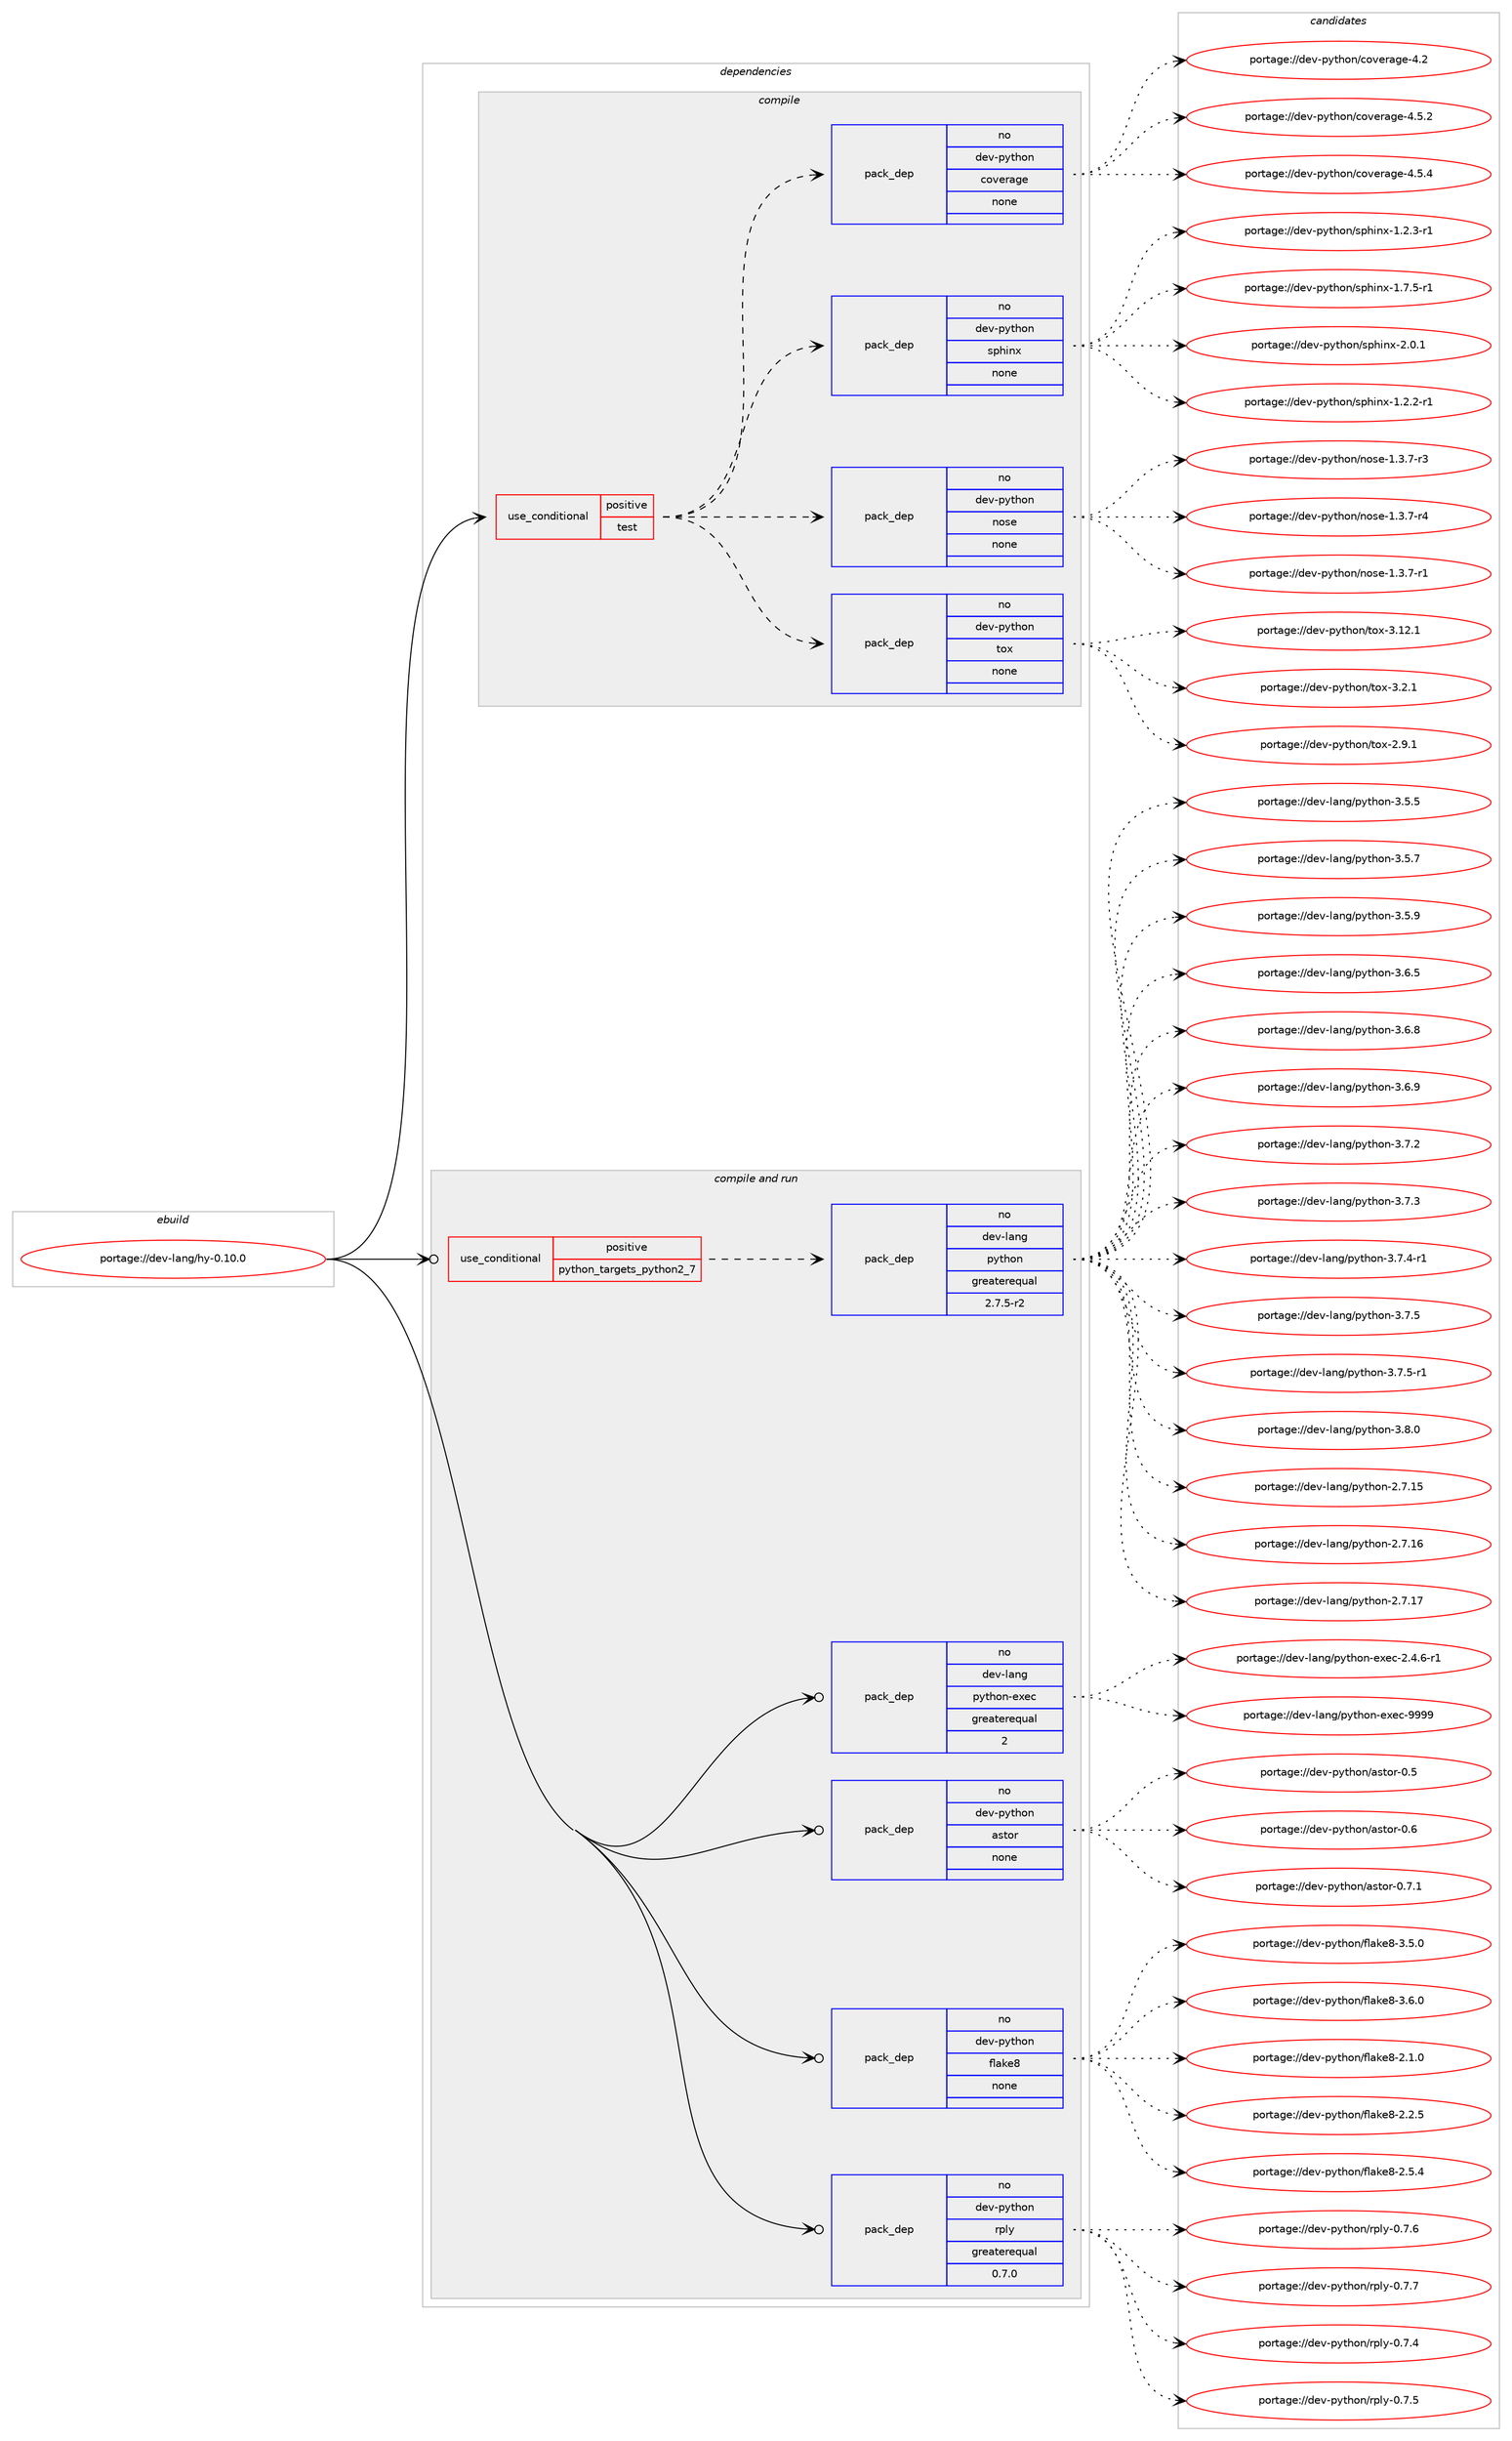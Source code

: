 digraph prolog {

# *************
# Graph options
# *************

newrank=true;
concentrate=true;
compound=true;
graph [rankdir=LR,fontname=Helvetica,fontsize=10,ranksep=1.5];#, ranksep=2.5, nodesep=0.2];
edge  [arrowhead=vee];
node  [fontname=Helvetica,fontsize=10];

# **********
# The ebuild
# **********

subgraph cluster_leftcol {
color=gray;
rank=same;
label=<<i>ebuild</i>>;
id [label="portage://dev-lang/hy-0.10.0", color=red, width=4, href="../dev-lang/hy-0.10.0.svg"];
}

# ****************
# The dependencies
# ****************

subgraph cluster_midcol {
color=gray;
label=<<i>dependencies</i>>;
subgraph cluster_compile {
fillcolor="#eeeeee";
style=filled;
label=<<i>compile</i>>;
subgraph cond19268 {
dependency93672 [label=<<TABLE BORDER="0" CELLBORDER="1" CELLSPACING="0" CELLPADDING="4"><TR><TD ROWSPAN="3" CELLPADDING="10">use_conditional</TD></TR><TR><TD>positive</TD></TR><TR><TD>test</TD></TR></TABLE>>, shape=none, color=red];
subgraph pack71651 {
dependency93673 [label=<<TABLE BORDER="0" CELLBORDER="1" CELLSPACING="0" CELLPADDING="4" WIDTH="220"><TR><TD ROWSPAN="6" CELLPADDING="30">pack_dep</TD></TR><TR><TD WIDTH="110">no</TD></TR><TR><TD>dev-python</TD></TR><TR><TD>tox</TD></TR><TR><TD>none</TD></TR><TR><TD></TD></TR></TABLE>>, shape=none, color=blue];
}
dependency93672:e -> dependency93673:w [weight=20,style="dashed",arrowhead="vee"];
subgraph pack71652 {
dependency93674 [label=<<TABLE BORDER="0" CELLBORDER="1" CELLSPACING="0" CELLPADDING="4" WIDTH="220"><TR><TD ROWSPAN="6" CELLPADDING="30">pack_dep</TD></TR><TR><TD WIDTH="110">no</TD></TR><TR><TD>dev-python</TD></TR><TR><TD>nose</TD></TR><TR><TD>none</TD></TR><TR><TD></TD></TR></TABLE>>, shape=none, color=blue];
}
dependency93672:e -> dependency93674:w [weight=20,style="dashed",arrowhead="vee"];
subgraph pack71653 {
dependency93675 [label=<<TABLE BORDER="0" CELLBORDER="1" CELLSPACING="0" CELLPADDING="4" WIDTH="220"><TR><TD ROWSPAN="6" CELLPADDING="30">pack_dep</TD></TR><TR><TD WIDTH="110">no</TD></TR><TR><TD>dev-python</TD></TR><TR><TD>sphinx</TD></TR><TR><TD>none</TD></TR><TR><TD></TD></TR></TABLE>>, shape=none, color=blue];
}
dependency93672:e -> dependency93675:w [weight=20,style="dashed",arrowhead="vee"];
subgraph pack71654 {
dependency93676 [label=<<TABLE BORDER="0" CELLBORDER="1" CELLSPACING="0" CELLPADDING="4" WIDTH="220"><TR><TD ROWSPAN="6" CELLPADDING="30">pack_dep</TD></TR><TR><TD WIDTH="110">no</TD></TR><TR><TD>dev-python</TD></TR><TR><TD>coverage</TD></TR><TR><TD>none</TD></TR><TR><TD></TD></TR></TABLE>>, shape=none, color=blue];
}
dependency93672:e -> dependency93676:w [weight=20,style="dashed",arrowhead="vee"];
}
id:e -> dependency93672:w [weight=20,style="solid",arrowhead="vee"];
}
subgraph cluster_compileandrun {
fillcolor="#eeeeee";
style=filled;
label=<<i>compile and run</i>>;
subgraph cond19269 {
dependency93677 [label=<<TABLE BORDER="0" CELLBORDER="1" CELLSPACING="0" CELLPADDING="4"><TR><TD ROWSPAN="3" CELLPADDING="10">use_conditional</TD></TR><TR><TD>positive</TD></TR><TR><TD>python_targets_python2_7</TD></TR></TABLE>>, shape=none, color=red];
subgraph pack71655 {
dependency93678 [label=<<TABLE BORDER="0" CELLBORDER="1" CELLSPACING="0" CELLPADDING="4" WIDTH="220"><TR><TD ROWSPAN="6" CELLPADDING="30">pack_dep</TD></TR><TR><TD WIDTH="110">no</TD></TR><TR><TD>dev-lang</TD></TR><TR><TD>python</TD></TR><TR><TD>greaterequal</TD></TR><TR><TD>2.7.5-r2</TD></TR></TABLE>>, shape=none, color=blue];
}
dependency93677:e -> dependency93678:w [weight=20,style="dashed",arrowhead="vee"];
}
id:e -> dependency93677:w [weight=20,style="solid",arrowhead="odotvee"];
subgraph pack71656 {
dependency93679 [label=<<TABLE BORDER="0" CELLBORDER="1" CELLSPACING="0" CELLPADDING="4" WIDTH="220"><TR><TD ROWSPAN="6" CELLPADDING="30">pack_dep</TD></TR><TR><TD WIDTH="110">no</TD></TR><TR><TD>dev-lang</TD></TR><TR><TD>python-exec</TD></TR><TR><TD>greaterequal</TD></TR><TR><TD>2</TD></TR></TABLE>>, shape=none, color=blue];
}
id:e -> dependency93679:w [weight=20,style="solid",arrowhead="odotvee"];
subgraph pack71657 {
dependency93680 [label=<<TABLE BORDER="0" CELLBORDER="1" CELLSPACING="0" CELLPADDING="4" WIDTH="220"><TR><TD ROWSPAN="6" CELLPADDING="30">pack_dep</TD></TR><TR><TD WIDTH="110">no</TD></TR><TR><TD>dev-python</TD></TR><TR><TD>astor</TD></TR><TR><TD>none</TD></TR><TR><TD></TD></TR></TABLE>>, shape=none, color=blue];
}
id:e -> dependency93680:w [weight=20,style="solid",arrowhead="odotvee"];
subgraph pack71658 {
dependency93681 [label=<<TABLE BORDER="0" CELLBORDER="1" CELLSPACING="0" CELLPADDING="4" WIDTH="220"><TR><TD ROWSPAN="6" CELLPADDING="30">pack_dep</TD></TR><TR><TD WIDTH="110">no</TD></TR><TR><TD>dev-python</TD></TR><TR><TD>flake8</TD></TR><TR><TD>none</TD></TR><TR><TD></TD></TR></TABLE>>, shape=none, color=blue];
}
id:e -> dependency93681:w [weight=20,style="solid",arrowhead="odotvee"];
subgraph pack71659 {
dependency93682 [label=<<TABLE BORDER="0" CELLBORDER="1" CELLSPACING="0" CELLPADDING="4" WIDTH="220"><TR><TD ROWSPAN="6" CELLPADDING="30">pack_dep</TD></TR><TR><TD WIDTH="110">no</TD></TR><TR><TD>dev-python</TD></TR><TR><TD>rply</TD></TR><TR><TD>greaterequal</TD></TR><TR><TD>0.7.0</TD></TR></TABLE>>, shape=none, color=blue];
}
id:e -> dependency93682:w [weight=20,style="solid",arrowhead="odotvee"];
}
subgraph cluster_run {
fillcolor="#eeeeee";
style=filled;
label=<<i>run</i>>;
}
}

# **************
# The candidates
# **************

subgraph cluster_choices {
rank=same;
color=gray;
label=<<i>candidates</i>>;

subgraph choice71651 {
color=black;
nodesep=1;
choiceportage1001011184511212111610411111047116111120455046574649 [label="portage://dev-python/tox-2.9.1", color=red, width=4,href="../dev-python/tox-2.9.1.svg"];
choiceportage100101118451121211161041111104711611112045514649504649 [label="portage://dev-python/tox-3.12.1", color=red, width=4,href="../dev-python/tox-3.12.1.svg"];
choiceportage1001011184511212111610411111047116111120455146504649 [label="portage://dev-python/tox-3.2.1", color=red, width=4,href="../dev-python/tox-3.2.1.svg"];
dependency93673:e -> choiceportage1001011184511212111610411111047116111120455046574649:w [style=dotted,weight="100"];
dependency93673:e -> choiceportage100101118451121211161041111104711611112045514649504649:w [style=dotted,weight="100"];
dependency93673:e -> choiceportage1001011184511212111610411111047116111120455146504649:w [style=dotted,weight="100"];
}
subgraph choice71652 {
color=black;
nodesep=1;
choiceportage10010111845112121116104111110471101111151014549465146554511449 [label="portage://dev-python/nose-1.3.7-r1", color=red, width=4,href="../dev-python/nose-1.3.7-r1.svg"];
choiceportage10010111845112121116104111110471101111151014549465146554511451 [label="portage://dev-python/nose-1.3.7-r3", color=red, width=4,href="../dev-python/nose-1.3.7-r3.svg"];
choiceportage10010111845112121116104111110471101111151014549465146554511452 [label="portage://dev-python/nose-1.3.7-r4", color=red, width=4,href="../dev-python/nose-1.3.7-r4.svg"];
dependency93674:e -> choiceportage10010111845112121116104111110471101111151014549465146554511449:w [style=dotted,weight="100"];
dependency93674:e -> choiceportage10010111845112121116104111110471101111151014549465146554511451:w [style=dotted,weight="100"];
dependency93674:e -> choiceportage10010111845112121116104111110471101111151014549465146554511452:w [style=dotted,weight="100"];
}
subgraph choice71653 {
color=black;
nodesep=1;
choiceportage10010111845112121116104111110471151121041051101204549465046504511449 [label="portage://dev-python/sphinx-1.2.2-r1", color=red, width=4,href="../dev-python/sphinx-1.2.2-r1.svg"];
choiceportage10010111845112121116104111110471151121041051101204549465046514511449 [label="portage://dev-python/sphinx-1.2.3-r1", color=red, width=4,href="../dev-python/sphinx-1.2.3-r1.svg"];
choiceportage10010111845112121116104111110471151121041051101204549465546534511449 [label="portage://dev-python/sphinx-1.7.5-r1", color=red, width=4,href="../dev-python/sphinx-1.7.5-r1.svg"];
choiceportage1001011184511212111610411111047115112104105110120455046484649 [label="portage://dev-python/sphinx-2.0.1", color=red, width=4,href="../dev-python/sphinx-2.0.1.svg"];
dependency93675:e -> choiceportage10010111845112121116104111110471151121041051101204549465046504511449:w [style=dotted,weight="100"];
dependency93675:e -> choiceportage10010111845112121116104111110471151121041051101204549465046514511449:w [style=dotted,weight="100"];
dependency93675:e -> choiceportage10010111845112121116104111110471151121041051101204549465546534511449:w [style=dotted,weight="100"];
dependency93675:e -> choiceportage1001011184511212111610411111047115112104105110120455046484649:w [style=dotted,weight="100"];
}
subgraph choice71654 {
color=black;
nodesep=1;
choiceportage1001011184511212111610411111047991111181011149710310145524650 [label="portage://dev-python/coverage-4.2", color=red, width=4,href="../dev-python/coverage-4.2.svg"];
choiceportage10010111845112121116104111110479911111810111497103101455246534650 [label="portage://dev-python/coverage-4.5.2", color=red, width=4,href="../dev-python/coverage-4.5.2.svg"];
choiceportage10010111845112121116104111110479911111810111497103101455246534652 [label="portage://dev-python/coverage-4.5.4", color=red, width=4,href="../dev-python/coverage-4.5.4.svg"];
dependency93676:e -> choiceportage1001011184511212111610411111047991111181011149710310145524650:w [style=dotted,weight="100"];
dependency93676:e -> choiceportage10010111845112121116104111110479911111810111497103101455246534650:w [style=dotted,weight="100"];
dependency93676:e -> choiceportage10010111845112121116104111110479911111810111497103101455246534652:w [style=dotted,weight="100"];
}
subgraph choice71655 {
color=black;
nodesep=1;
choiceportage10010111845108971101034711212111610411111045504655464953 [label="portage://dev-lang/python-2.7.15", color=red, width=4,href="../dev-lang/python-2.7.15.svg"];
choiceportage10010111845108971101034711212111610411111045504655464954 [label="portage://dev-lang/python-2.7.16", color=red, width=4,href="../dev-lang/python-2.7.16.svg"];
choiceportage10010111845108971101034711212111610411111045504655464955 [label="portage://dev-lang/python-2.7.17", color=red, width=4,href="../dev-lang/python-2.7.17.svg"];
choiceportage100101118451089711010347112121116104111110455146534653 [label="portage://dev-lang/python-3.5.5", color=red, width=4,href="../dev-lang/python-3.5.5.svg"];
choiceportage100101118451089711010347112121116104111110455146534655 [label="portage://dev-lang/python-3.5.7", color=red, width=4,href="../dev-lang/python-3.5.7.svg"];
choiceportage100101118451089711010347112121116104111110455146534657 [label="portage://dev-lang/python-3.5.9", color=red, width=4,href="../dev-lang/python-3.5.9.svg"];
choiceportage100101118451089711010347112121116104111110455146544653 [label="portage://dev-lang/python-3.6.5", color=red, width=4,href="../dev-lang/python-3.6.5.svg"];
choiceportage100101118451089711010347112121116104111110455146544656 [label="portage://dev-lang/python-3.6.8", color=red, width=4,href="../dev-lang/python-3.6.8.svg"];
choiceportage100101118451089711010347112121116104111110455146544657 [label="portage://dev-lang/python-3.6.9", color=red, width=4,href="../dev-lang/python-3.6.9.svg"];
choiceportage100101118451089711010347112121116104111110455146554650 [label="portage://dev-lang/python-3.7.2", color=red, width=4,href="../dev-lang/python-3.7.2.svg"];
choiceportage100101118451089711010347112121116104111110455146554651 [label="portage://dev-lang/python-3.7.3", color=red, width=4,href="../dev-lang/python-3.7.3.svg"];
choiceportage1001011184510897110103471121211161041111104551465546524511449 [label="portage://dev-lang/python-3.7.4-r1", color=red, width=4,href="../dev-lang/python-3.7.4-r1.svg"];
choiceportage100101118451089711010347112121116104111110455146554653 [label="portage://dev-lang/python-3.7.5", color=red, width=4,href="../dev-lang/python-3.7.5.svg"];
choiceportage1001011184510897110103471121211161041111104551465546534511449 [label="portage://dev-lang/python-3.7.5-r1", color=red, width=4,href="../dev-lang/python-3.7.5-r1.svg"];
choiceportage100101118451089711010347112121116104111110455146564648 [label="portage://dev-lang/python-3.8.0", color=red, width=4,href="../dev-lang/python-3.8.0.svg"];
dependency93678:e -> choiceportage10010111845108971101034711212111610411111045504655464953:w [style=dotted,weight="100"];
dependency93678:e -> choiceportage10010111845108971101034711212111610411111045504655464954:w [style=dotted,weight="100"];
dependency93678:e -> choiceportage10010111845108971101034711212111610411111045504655464955:w [style=dotted,weight="100"];
dependency93678:e -> choiceportage100101118451089711010347112121116104111110455146534653:w [style=dotted,weight="100"];
dependency93678:e -> choiceportage100101118451089711010347112121116104111110455146534655:w [style=dotted,weight="100"];
dependency93678:e -> choiceportage100101118451089711010347112121116104111110455146534657:w [style=dotted,weight="100"];
dependency93678:e -> choiceportage100101118451089711010347112121116104111110455146544653:w [style=dotted,weight="100"];
dependency93678:e -> choiceportage100101118451089711010347112121116104111110455146544656:w [style=dotted,weight="100"];
dependency93678:e -> choiceportage100101118451089711010347112121116104111110455146544657:w [style=dotted,weight="100"];
dependency93678:e -> choiceportage100101118451089711010347112121116104111110455146554650:w [style=dotted,weight="100"];
dependency93678:e -> choiceportage100101118451089711010347112121116104111110455146554651:w [style=dotted,weight="100"];
dependency93678:e -> choiceportage1001011184510897110103471121211161041111104551465546524511449:w [style=dotted,weight="100"];
dependency93678:e -> choiceportage100101118451089711010347112121116104111110455146554653:w [style=dotted,weight="100"];
dependency93678:e -> choiceportage1001011184510897110103471121211161041111104551465546534511449:w [style=dotted,weight="100"];
dependency93678:e -> choiceportage100101118451089711010347112121116104111110455146564648:w [style=dotted,weight="100"];
}
subgraph choice71656 {
color=black;
nodesep=1;
choiceportage10010111845108971101034711212111610411111045101120101994550465246544511449 [label="portage://dev-lang/python-exec-2.4.6-r1", color=red, width=4,href="../dev-lang/python-exec-2.4.6-r1.svg"];
choiceportage10010111845108971101034711212111610411111045101120101994557575757 [label="portage://dev-lang/python-exec-9999", color=red, width=4,href="../dev-lang/python-exec-9999.svg"];
dependency93679:e -> choiceportage10010111845108971101034711212111610411111045101120101994550465246544511449:w [style=dotted,weight="100"];
dependency93679:e -> choiceportage10010111845108971101034711212111610411111045101120101994557575757:w [style=dotted,weight="100"];
}
subgraph choice71657 {
color=black;
nodesep=1;
choiceportage10010111845112121116104111110479711511611111445484653 [label="portage://dev-python/astor-0.5", color=red, width=4,href="../dev-python/astor-0.5.svg"];
choiceportage10010111845112121116104111110479711511611111445484654 [label="portage://dev-python/astor-0.6", color=red, width=4,href="../dev-python/astor-0.6.svg"];
choiceportage100101118451121211161041111104797115116111114454846554649 [label="portage://dev-python/astor-0.7.1", color=red, width=4,href="../dev-python/astor-0.7.1.svg"];
dependency93680:e -> choiceportage10010111845112121116104111110479711511611111445484653:w [style=dotted,weight="100"];
dependency93680:e -> choiceportage10010111845112121116104111110479711511611111445484654:w [style=dotted,weight="100"];
dependency93680:e -> choiceportage100101118451121211161041111104797115116111114454846554649:w [style=dotted,weight="100"];
}
subgraph choice71658 {
color=black;
nodesep=1;
choiceportage10010111845112121116104111110471021089710710156455046494648 [label="portage://dev-python/flake8-2.1.0", color=red, width=4,href="../dev-python/flake8-2.1.0.svg"];
choiceportage10010111845112121116104111110471021089710710156455046504653 [label="portage://dev-python/flake8-2.2.5", color=red, width=4,href="../dev-python/flake8-2.2.5.svg"];
choiceportage10010111845112121116104111110471021089710710156455046534652 [label="portage://dev-python/flake8-2.5.4", color=red, width=4,href="../dev-python/flake8-2.5.4.svg"];
choiceportage10010111845112121116104111110471021089710710156455146534648 [label="portage://dev-python/flake8-3.5.0", color=red, width=4,href="../dev-python/flake8-3.5.0.svg"];
choiceportage10010111845112121116104111110471021089710710156455146544648 [label="portage://dev-python/flake8-3.6.0", color=red, width=4,href="../dev-python/flake8-3.6.0.svg"];
dependency93681:e -> choiceportage10010111845112121116104111110471021089710710156455046494648:w [style=dotted,weight="100"];
dependency93681:e -> choiceportage10010111845112121116104111110471021089710710156455046504653:w [style=dotted,weight="100"];
dependency93681:e -> choiceportage10010111845112121116104111110471021089710710156455046534652:w [style=dotted,weight="100"];
dependency93681:e -> choiceportage10010111845112121116104111110471021089710710156455146534648:w [style=dotted,weight="100"];
dependency93681:e -> choiceportage10010111845112121116104111110471021089710710156455146544648:w [style=dotted,weight="100"];
}
subgraph choice71659 {
color=black;
nodesep=1;
choiceportage1001011184511212111610411111047114112108121454846554652 [label="portage://dev-python/rply-0.7.4", color=red, width=4,href="../dev-python/rply-0.7.4.svg"];
choiceportage1001011184511212111610411111047114112108121454846554653 [label="portage://dev-python/rply-0.7.5", color=red, width=4,href="../dev-python/rply-0.7.5.svg"];
choiceportage1001011184511212111610411111047114112108121454846554654 [label="portage://dev-python/rply-0.7.6", color=red, width=4,href="../dev-python/rply-0.7.6.svg"];
choiceportage1001011184511212111610411111047114112108121454846554655 [label="portage://dev-python/rply-0.7.7", color=red, width=4,href="../dev-python/rply-0.7.7.svg"];
dependency93682:e -> choiceportage1001011184511212111610411111047114112108121454846554652:w [style=dotted,weight="100"];
dependency93682:e -> choiceportage1001011184511212111610411111047114112108121454846554653:w [style=dotted,weight="100"];
dependency93682:e -> choiceportage1001011184511212111610411111047114112108121454846554654:w [style=dotted,weight="100"];
dependency93682:e -> choiceportage1001011184511212111610411111047114112108121454846554655:w [style=dotted,weight="100"];
}
}

}
